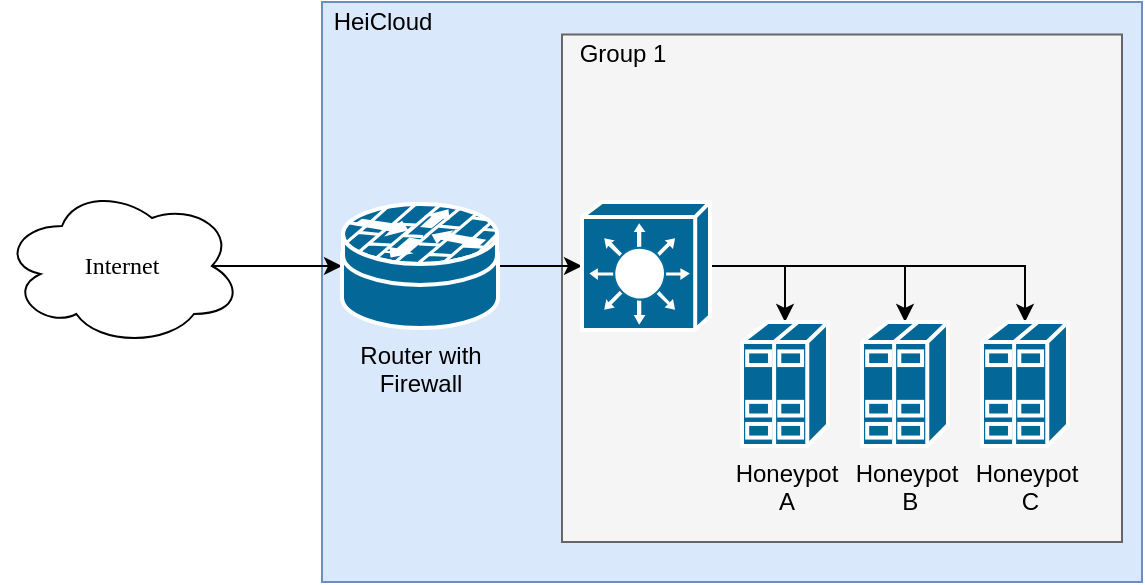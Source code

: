 <mxfile version="15.0.3" type="device"><diagram name="Page-1" id="c37626ed-c26b-45fb-9056-f9ebc6bb27b6"><mxGraphModel dx="322" dy="725" grid="1" gridSize="10" guides="1" tooltips="1" connect="1" arrows="1" fold="1" page="1" pageScale="1" pageWidth="1100" pageHeight="850" background="none" math="0" shadow="0"><root><mxCell id="0"/><mxCell id="1" parent="0"/><mxCell id="3h123npTtwbIQ1JmGn7Q-23" value="" style="rounded=0;whiteSpace=wrap;html=1;fillColor=#dae8fc;strokeColor=#6c8ebf;" parent="1" vertex="1"><mxGeometry x="1430" y="220" width="410" height="290" as="geometry"/></mxCell><mxCell id="3h123npTtwbIQ1JmGn7Q-20" value="" style="rounded=0;whiteSpace=wrap;html=1;fillColor=#f5f5f5;strokeColor=#666666;fontColor=#333333;" parent="1" vertex="1"><mxGeometry x="1550" y="236.25" width="280" height="253.75" as="geometry"/></mxCell><mxCell id="3h123npTtwbIQ1JmGn7Q-2" style="edgeStyle=orthogonalEdgeStyle;rounded=0;orthogonalLoop=1;jettySize=auto;html=1;exitX=0.875;exitY=0.5;exitDx=0;exitDy=0;exitPerimeter=0;" parent="1" source="1c7a67bf8fd3230f-15" target="3h123npTtwbIQ1JmGn7Q-4" edge="1"><mxGeometry relative="1" as="geometry"><mxPoint x="1440" y="440" as="targetPoint"/></mxGeometry></mxCell><mxCell id="1c7a67bf8fd3230f-15" value="Internet" style="ellipse;shape=cloud;whiteSpace=wrap;html=1;rounded=0;shadow=0;comic=0;strokeWidth=1;fontFamily=Verdana;fontSize=12;" parent="1" vertex="1"><mxGeometry x="1270" y="312" width="120" height="80" as="geometry"/></mxCell><mxCell id="3h123npTtwbIQ1JmGn7Q-7" style="edgeStyle=orthogonalEdgeStyle;rounded=0;orthogonalLoop=1;jettySize=auto;html=1;exitX=1;exitY=0.5;exitDx=0;exitDy=0;exitPerimeter=0;entryX=0;entryY=0.5;entryDx=0;entryDy=0;entryPerimeter=0;" parent="1" source="3h123npTtwbIQ1JmGn7Q-4" target="3h123npTtwbIQ1JmGn7Q-6" edge="1"><mxGeometry relative="1" as="geometry"/></mxCell><mxCell id="3h123npTtwbIQ1JmGn7Q-4" value="&lt;div&gt;Router with &lt;br&gt;&lt;/div&gt;&lt;div&gt;Firewall&lt;br&gt;&lt;/div&gt;" style="shape=mxgraph.cisco.security.router_firewall;html=1;pointerEvents=1;dashed=0;fillColor=#036897;strokeColor=#ffffff;strokeWidth=2;verticalLabelPosition=bottom;verticalAlign=top;align=center;outlineConnect=0;" parent="1" vertex="1"><mxGeometry x="1440" y="321" width="78" height="62" as="geometry"/></mxCell><mxCell id="3h123npTtwbIQ1JmGn7Q-22" style="edgeStyle=orthogonalEdgeStyle;rounded=0;orthogonalLoop=1;jettySize=auto;html=1;exitX=1;exitY=0.5;exitDx=0;exitDy=0;exitPerimeter=0;entryX=0.5;entryY=0;entryDx=0;entryDy=0;entryPerimeter=0;" parent="1" source="3h123npTtwbIQ1JmGn7Q-6" target="3h123npTtwbIQ1JmGn7Q-17" edge="1"><mxGeometry relative="1" as="geometry"/></mxCell><mxCell id="RzYjDYfgDPOrmZd0Pf16-4" style="edgeStyle=orthogonalEdgeStyle;rounded=0;orthogonalLoop=1;jettySize=auto;html=1;exitX=1;exitY=0.5;exitDx=0;exitDy=0;exitPerimeter=0;entryX=0.5;entryY=0;entryDx=0;entryDy=0;entryPerimeter=0;" edge="1" parent="1" source="3h123npTtwbIQ1JmGn7Q-6" target="RzYjDYfgDPOrmZd0Pf16-1"><mxGeometry relative="1" as="geometry"/></mxCell><mxCell id="RzYjDYfgDPOrmZd0Pf16-6" style="edgeStyle=orthogonalEdgeStyle;rounded=0;orthogonalLoop=1;jettySize=auto;html=1;exitX=1;exitY=0.5;exitDx=0;exitDy=0;exitPerimeter=0;entryX=0.5;entryY=0;entryDx=0;entryDy=0;entryPerimeter=0;" edge="1" parent="1" source="3h123npTtwbIQ1JmGn7Q-6" target="RzYjDYfgDPOrmZd0Pf16-5"><mxGeometry relative="1" as="geometry"/></mxCell><mxCell id="3h123npTtwbIQ1JmGn7Q-6" value="" style="shape=mxgraph.cisco.switches.layer_3_switch;html=1;pointerEvents=1;dashed=0;fillColor=#036897;strokeColor=#ffffff;strokeWidth=2;verticalLabelPosition=bottom;verticalAlign=top;align=center;outlineConnect=0;" parent="1" vertex="1"><mxGeometry x="1560" y="320" width="64" height="64" as="geometry"/></mxCell><mxCell id="3h123npTtwbIQ1JmGn7Q-17" value="&lt;div&gt;Honeypot&lt;/div&gt;A" style="shape=mxgraph.cisco.servers.standard_host;html=1;pointerEvents=1;dashed=0;fillColor=#036897;strokeColor=#ffffff;strokeWidth=2;verticalLabelPosition=bottom;verticalAlign=top;align=center;outlineConnect=0;" parent="1" vertex="1"><mxGeometry x="1640" y="380" width="43" height="62" as="geometry"/></mxCell><mxCell id="3h123npTtwbIQ1JmGn7Q-21" value="Group 1" style="text;html=1;align=center;verticalAlign=middle;resizable=0;points=[];autosize=1;strokeColor=none;" parent="1" vertex="1"><mxGeometry x="1550" y="236.25" width="60" height="20" as="geometry"/></mxCell><mxCell id="3h123npTtwbIQ1JmGn7Q-24" value="HeiCloud" style="text;html=1;align=center;verticalAlign=middle;resizable=0;points=[];autosize=1;strokeColor=none;" parent="1" vertex="1"><mxGeometry x="1430" y="220" width="60" height="20" as="geometry"/></mxCell><mxCell id="RzYjDYfgDPOrmZd0Pf16-1" value="&lt;div&gt;Honeypot&lt;/div&gt;&amp;nbsp;B" style="shape=mxgraph.cisco.servers.standard_host;html=1;pointerEvents=1;dashed=0;fillColor=#036897;strokeColor=#ffffff;strokeWidth=2;verticalLabelPosition=bottom;verticalAlign=top;align=center;outlineConnect=0;" vertex="1" parent="1"><mxGeometry x="1700" y="380" width="43" height="62" as="geometry"/></mxCell><mxCell id="RzYjDYfgDPOrmZd0Pf16-5" value="&lt;div&gt;Honeypot&lt;/div&gt;&amp;nbsp;C" style="shape=mxgraph.cisco.servers.standard_host;html=1;pointerEvents=1;dashed=0;fillColor=#036897;strokeColor=#ffffff;strokeWidth=2;verticalLabelPosition=bottom;verticalAlign=top;align=center;outlineConnect=0;" vertex="1" parent="1"><mxGeometry x="1760" y="380" width="43" height="62" as="geometry"/></mxCell></root></mxGraphModel></diagram></mxfile>
